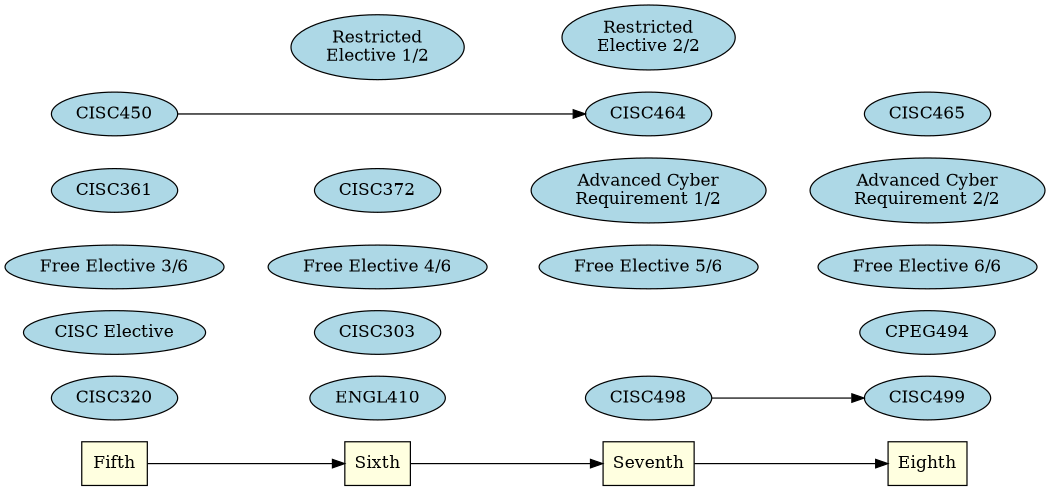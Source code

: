 digraph world {

    node [ fillcolor="lightblue" style=filled ];
    size="7,7";
    rankdir="LR";
    
    "Fifth" -> "Sixth" -> "Seventh" -> "Eighth";
    "Fifth" [shape="box" fillcolor="lightyellow"];
    "Sixth" [shape="box" fillcolor="lightyellow"];
    "Seventh" [shape="box" fillcolor="lightyellow"];
    "Eighth" [shape="box" fillcolor="lightyellow"];

    {rank=same; "Fifth";CISC320;"CISC Elective";"Free Elective 3/6";CISC361; CISC450;}
    {rank=same; "Sixth";"ENGL410";"Restricted\nElective 1/2";"Free Elective 4/6";"CISC303";CISC372}
    {rank=same; "Seventh";CISC498;"Advanced Cyber\nRequirement 1/2";"Free Elective 5/6";"Restricted\nElective 2/2";CISC464;}
    {rank=same; "Eighth";CISC499;"CISC465";CPEG494;"Advanced Cyber\nRequirement 2/2";"Free Elective 6/6"}
    
    CISC450 -> CISC464;
    CISC498 -> CISC499;
    "Free Elective 3/6" -> "Free Elective 4/6" -> "Free Elective 5/6" -> "Free Elective 6/6" [style=invis];
    CISC320 -> ENGL410 -> CISC498 [style=invis];
    CISC361 -> CISC372 -> "Advanced Cyber\nRequirement 1/2" -> "Advanced Cyber\nRequirement 2/2" [style=invis];
    "CISC Elective" -> CISC303 -> CPEG494 [style=invis];
    
}
